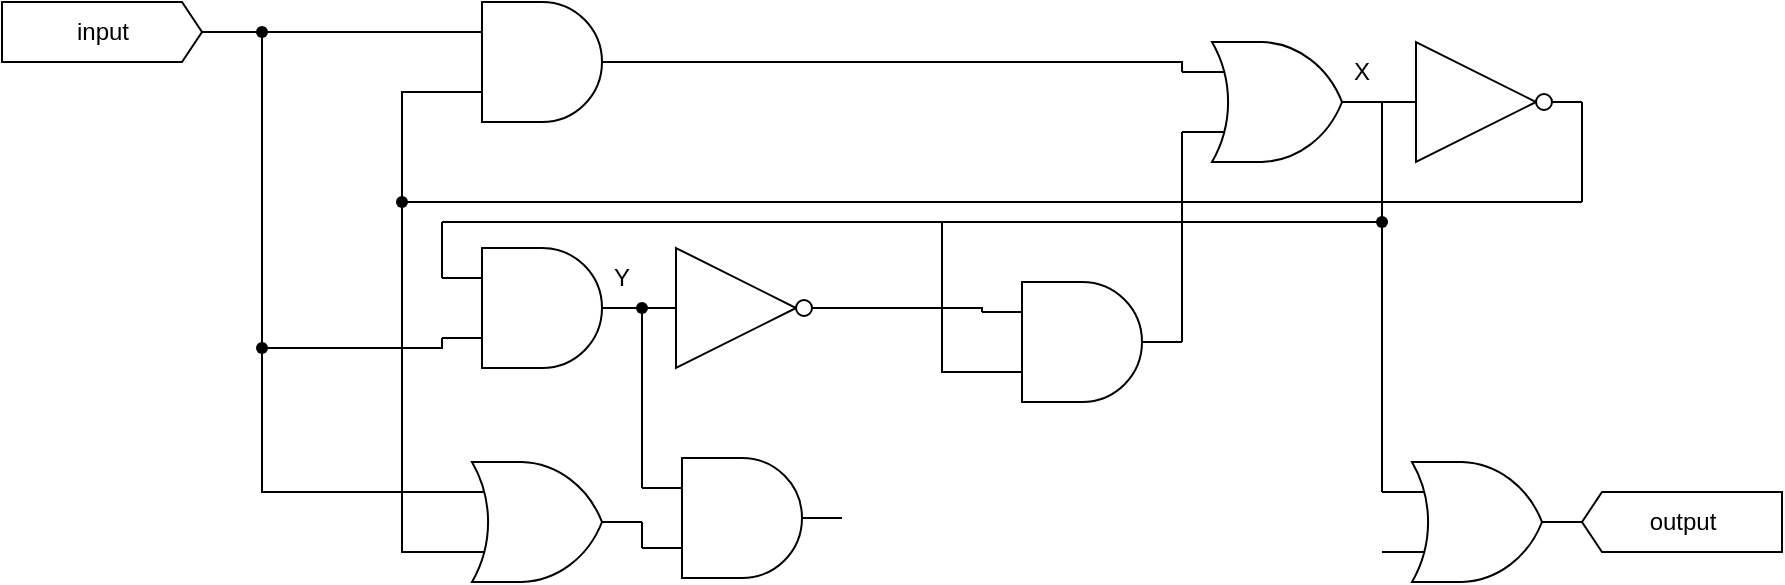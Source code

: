 <mxfile version="24.8.9">
  <diagram name="Page-1" id="rFQyy8-Wtrp8-1svVP6h">
    <mxGraphModel dx="819" dy="426" grid="1" gridSize="10" guides="1" tooltips="1" connect="1" arrows="1" fold="1" page="1" pageScale="1" pageWidth="827" pageHeight="1169" math="0" shadow="0">
      <root>
        <mxCell id="0" />
        <mxCell id="1" parent="0" />
        <mxCell id="YE5e00FKLMCy6GCT2mBF-1" value="" style="verticalLabelPosition=bottom;shadow=0;dashed=0;align=center;html=1;verticalAlign=top;shape=mxgraph.electrical.logic_gates.logic_gate;operation=and;direction=east;" vertex="1" parent="1">
          <mxGeometry x="350" y="80" width="100" height="60" as="geometry" />
        </mxCell>
        <mxCell id="YE5e00FKLMCy6GCT2mBF-6" value="input" style="html=1;shadow=0;dashed=0;align=center;verticalAlign=middle;shape=mxgraph.arrows2.arrow;dy=0;dx=10;notch=0;" vertex="1" parent="1">
          <mxGeometry x="130" y="80" width="100" height="30" as="geometry" />
        </mxCell>
        <mxCell id="YE5e00FKLMCy6GCT2mBF-7" value="output" style="html=1;shadow=0;dashed=0;align=center;verticalAlign=middle;shape=mxgraph.arrows2.arrow;dy=0;dx=10;notch=0;direction=west;" vertex="1" parent="1">
          <mxGeometry x="920" y="325" width="100" height="30" as="geometry" />
        </mxCell>
        <mxCell id="YE5e00FKLMCy6GCT2mBF-8" value="" style="verticalLabelPosition=bottom;shadow=0;dashed=0;align=center;html=1;verticalAlign=top;shape=mxgraph.electrical.logic_gates.logic_gate;operation=and;direction=east;" vertex="1" parent="1">
          <mxGeometry x="350" y="203" width="100" height="60" as="geometry" />
        </mxCell>
        <mxCell id="YE5e00FKLMCy6GCT2mBF-12" value="" style="endArrow=none;html=1;rounded=0;entryX=0;entryY=0.25;entryDx=0;entryDy=0;entryPerimeter=0;" edge="1" parent="1" source="YE5e00FKLMCy6GCT2mBF-17" target="YE5e00FKLMCy6GCT2mBF-1">
          <mxGeometry width="50" height="50" relative="1" as="geometry">
            <mxPoint x="265" y="95" as="sourcePoint" />
            <mxPoint x="410" y="190" as="targetPoint" />
          </mxGeometry>
        </mxCell>
        <mxCell id="YE5e00FKLMCy6GCT2mBF-13" value="" style="endArrow=none;html=1;rounded=0;exitDx=0;exitDy=0;exitPerimeter=0;" edge="1" parent="1" source="YE5e00FKLMCy6GCT2mBF-43">
          <mxGeometry width="50" height="50" relative="1" as="geometry">
            <mxPoint x="360" y="230" as="sourcePoint" />
            <mxPoint x="260" y="248" as="targetPoint" />
          </mxGeometry>
        </mxCell>
        <mxCell id="YE5e00FKLMCy6GCT2mBF-14" value="" style="endArrow=none;html=1;rounded=0;exitDx=0;exitDy=0;exitPerimeter=0;" edge="1" parent="1" target="YE5e00FKLMCy6GCT2mBF-17">
          <mxGeometry width="50" height="50" relative="1" as="geometry">
            <mxPoint x="260" y="243" as="sourcePoint" />
            <mxPoint x="259.75" y="100" as="targetPoint" />
            <Array as="points" />
          </mxGeometry>
        </mxCell>
        <mxCell id="YE5e00FKLMCy6GCT2mBF-16" value="" style="endArrow=none;html=1;rounded=0;exitX=1;exitY=0.5;exitDx=0;exitDy=0;exitPerimeter=0;" edge="1" parent="1" source="YE5e00FKLMCy6GCT2mBF-6">
          <mxGeometry width="50" height="50" relative="1" as="geometry">
            <mxPoint x="230" y="95" as="sourcePoint" />
            <mxPoint x="260" y="95" as="targetPoint" />
          </mxGeometry>
        </mxCell>
        <mxCell id="YE5e00FKLMCy6GCT2mBF-17" value="" style="shape=waypoint;sketch=0;fillStyle=solid;size=6;pointerEvents=1;points=[];fillColor=none;resizable=0;rotatable=0;perimeter=centerPerimeter;snapToPoint=1;" vertex="1" parent="1">
          <mxGeometry x="250" y="85" width="20" height="20" as="geometry" />
        </mxCell>
        <mxCell id="YE5e00FKLMCy6GCT2mBF-18" value="" style="verticalLabelPosition=bottom;shadow=0;dashed=0;align=center;html=1;verticalAlign=top;shape=mxgraph.electrical.logic_gates.logic_gate;operation=and;direction=east;" vertex="1" parent="1">
          <mxGeometry x="620" y="220" width="100" height="60" as="geometry" />
        </mxCell>
        <mxCell id="YE5e00FKLMCy6GCT2mBF-19" value="" style="verticalLabelPosition=bottom;shadow=0;dashed=0;align=center;html=1;verticalAlign=top;shape=mxgraph.electrical.logic_gates.logic_gate;operation=or;" vertex="1" parent="1">
          <mxGeometry x="720" y="100" width="100" height="60" as="geometry" />
        </mxCell>
        <mxCell id="YE5e00FKLMCy6GCT2mBF-21" value="" style="endArrow=none;html=1;rounded=0;entryX=0;entryY=0.25;entryDx=0;entryDy=0;entryPerimeter=0;exitX=1;exitY=0.5;exitDx=0;exitDy=0;exitPerimeter=0;" edge="1" parent="1" source="YE5e00FKLMCy6GCT2mBF-1" target="YE5e00FKLMCy6GCT2mBF-19">
          <mxGeometry width="50" height="50" relative="1" as="geometry">
            <mxPoint x="470" y="115" as="sourcePoint" />
            <mxPoint x="590" y="105" as="targetPoint" />
            <Array as="points">
              <mxPoint x="720" y="110" />
            </Array>
          </mxGeometry>
        </mxCell>
        <mxCell id="YE5e00FKLMCy6GCT2mBF-22" value="" style="endArrow=none;html=1;rounded=0;entryX=0;entryY=0.25;entryDx=0;entryDy=0;entryPerimeter=0;" edge="1" parent="1" target="YE5e00FKLMCy6GCT2mBF-8">
          <mxGeometry width="50" height="50" relative="1" as="geometry">
            <mxPoint x="350" y="190" as="sourcePoint" />
            <mxPoint x="270" y="258" as="targetPoint" />
          </mxGeometry>
        </mxCell>
        <mxCell id="YE5e00FKLMCy6GCT2mBF-23" value="" style="endArrow=none;html=1;rounded=0;" edge="1" parent="1">
          <mxGeometry width="50" height="50" relative="1" as="geometry">
            <mxPoint x="820" y="190" as="sourcePoint" />
            <mxPoint x="350" y="190" as="targetPoint" />
          </mxGeometry>
        </mxCell>
        <mxCell id="YE5e00FKLMCy6GCT2mBF-24" value="" style="endArrow=none;html=1;rounded=0;exitDx=0;exitDy=0;exitPerimeter=0;" edge="1" parent="1" source="YE5e00FKLMCy6GCT2mBF-60">
          <mxGeometry width="50" height="50" relative="1" as="geometry">
            <mxPoint x="820" y="160" as="sourcePoint" />
            <mxPoint x="820" y="190" as="targetPoint" />
          </mxGeometry>
        </mxCell>
        <mxCell id="YE5e00FKLMCy6GCT2mBF-25" value="X" style="text;strokeColor=none;align=center;fillColor=none;html=1;verticalAlign=middle;whiteSpace=wrap;rounded=0;" vertex="1" parent="1">
          <mxGeometry x="800" y="100" width="20" height="30" as="geometry" />
        </mxCell>
        <mxCell id="YE5e00FKLMCy6GCT2mBF-27" value="Y" style="text;strokeColor=none;align=center;fillColor=none;html=1;verticalAlign=middle;whiteSpace=wrap;rounded=0;" vertex="1" parent="1">
          <mxGeometry x="430" y="203" width="20" height="30" as="geometry" />
        </mxCell>
        <mxCell id="YE5e00FKLMCy6GCT2mBF-29" value="" style="verticalLabelPosition=bottom;shadow=0;dashed=0;align=center;html=1;verticalAlign=top;shape=mxgraph.electrical.logic_gates.inverter_2" vertex="1" parent="1">
          <mxGeometry x="820" y="100" width="100" height="60" as="geometry" />
        </mxCell>
        <mxCell id="YE5e00FKLMCy6GCT2mBF-30" value="" style="endArrow=none;html=1;rounded=0;exitX=1;exitY=0.5;exitDx=0;exitDy=0;exitPerimeter=0;" edge="1" parent="1">
          <mxGeometry width="50" height="50" relative="1" as="geometry">
            <mxPoint x="920" y="130" as="sourcePoint" />
            <mxPoint x="920" y="180" as="targetPoint" />
          </mxGeometry>
        </mxCell>
        <mxCell id="YE5e00FKLMCy6GCT2mBF-31" value="" style="endArrow=none;html=1;rounded=0;" edge="1" parent="1">
          <mxGeometry width="50" height="50" relative="1" as="geometry">
            <mxPoint x="920" y="180" as="sourcePoint" />
            <mxPoint x="330" y="180" as="targetPoint" />
          </mxGeometry>
        </mxCell>
        <mxCell id="YE5e00FKLMCy6GCT2mBF-34" value="" style="verticalLabelPosition=bottom;shadow=0;dashed=0;align=center;html=1;verticalAlign=top;shape=mxgraph.electrical.logic_gates.inverter_2" vertex="1" parent="1">
          <mxGeometry x="450" y="203" width="100" height="60" as="geometry" />
        </mxCell>
        <mxCell id="YE5e00FKLMCy6GCT2mBF-37" value="" style="endArrow=none;html=1;rounded=0;entryX=0;entryY=0.75;entryDx=0;entryDy=0;entryPerimeter=0;exitX=0;exitY=0.75;exitDx=0;exitDy=0;exitPerimeter=0;" edge="1" parent="1" target="YE5e00FKLMCy6GCT2mBF-1">
          <mxGeometry width="50" height="50" relative="1" as="geometry">
            <mxPoint x="350" y="355" as="sourcePoint" />
            <mxPoint x="560" y="243" as="targetPoint" />
            <Array as="points">
              <mxPoint x="330" y="355" />
              <mxPoint x="330" y="240" />
              <mxPoint x="330" y="125" />
            </Array>
          </mxGeometry>
        </mxCell>
        <mxCell id="YE5e00FKLMCy6GCT2mBF-38" value="" style="shape=waypoint;sketch=0;fillStyle=solid;size=6;pointerEvents=1;points=[];fillColor=none;resizable=0;rotatable=0;perimeter=centerPerimeter;snapToPoint=1;" vertex="1" parent="1">
          <mxGeometry x="320" y="170" width="20" height="20" as="geometry" />
        </mxCell>
        <mxCell id="YE5e00FKLMCy6GCT2mBF-39" value="" style="verticalLabelPosition=bottom;shadow=0;dashed=0;align=center;html=1;verticalAlign=top;shape=mxgraph.electrical.logic_gates.logic_gate;operation=or;" vertex="1" parent="1">
          <mxGeometry x="350" y="310" width="100" height="60" as="geometry" />
        </mxCell>
        <mxCell id="YE5e00FKLMCy6GCT2mBF-41" value="" style="endArrow=none;html=1;rounded=0;exitDx=0;exitDy=0;exitPerimeter=0;" edge="1" parent="1" source="YE5e00FKLMCy6GCT2mBF-43">
          <mxGeometry width="50" height="50" relative="1" as="geometry">
            <mxPoint x="350" y="325" as="sourcePoint" />
            <mxPoint x="260" y="243" as="targetPoint" />
            <Array as="points" />
          </mxGeometry>
        </mxCell>
        <mxCell id="YE5e00FKLMCy6GCT2mBF-44" value="" style="endArrow=none;html=1;rounded=0;exitX=0;exitY=0.25;exitDx=0;exitDy=0;exitPerimeter=0;" edge="1" parent="1" source="YE5e00FKLMCy6GCT2mBF-39" target="YE5e00FKLMCy6GCT2mBF-43">
          <mxGeometry width="50" height="50" relative="1" as="geometry">
            <mxPoint x="350" y="325" as="sourcePoint" />
            <mxPoint x="260" y="243" as="targetPoint" />
            <Array as="points">
              <mxPoint x="260" y="325" />
            </Array>
          </mxGeometry>
        </mxCell>
        <mxCell id="YE5e00FKLMCy6GCT2mBF-45" value="" style="endArrow=none;html=1;rounded=0;exitX=0;exitY=0.75;exitDx=0;exitDy=0;exitPerimeter=0;" edge="1" parent="1" source="YE5e00FKLMCy6GCT2mBF-8" target="YE5e00FKLMCy6GCT2mBF-43">
          <mxGeometry width="50" height="50" relative="1" as="geometry">
            <mxPoint x="350" y="248" as="sourcePoint" />
            <mxPoint x="260" y="248" as="targetPoint" />
            <Array as="points">
              <mxPoint x="350" y="253" />
            </Array>
          </mxGeometry>
        </mxCell>
        <mxCell id="YE5e00FKLMCy6GCT2mBF-43" value="" style="shape=waypoint;sketch=0;fillStyle=solid;size=6;pointerEvents=1;points=[];fillColor=none;resizable=0;rotatable=0;perimeter=centerPerimeter;snapToPoint=1;" vertex="1" parent="1">
          <mxGeometry x="250" y="243" width="20" height="20" as="geometry" />
        </mxCell>
        <mxCell id="YE5e00FKLMCy6GCT2mBF-46" value="" style="endArrow=none;html=1;rounded=0;exitX=0;exitY=0.75;exitDx=0;exitDy=0;exitPerimeter=0;entryX=1;entryY=0.5;entryDx=0;entryDy=0;entryPerimeter=0;" edge="1" parent="1" source="YE5e00FKLMCy6GCT2mBF-19" target="YE5e00FKLMCy6GCT2mBF-18">
          <mxGeometry width="50" height="50" relative="1" as="geometry">
            <mxPoint x="719" y="150" as="sourcePoint" />
            <mxPoint x="719.43" y="253" as="targetPoint" />
          </mxGeometry>
        </mxCell>
        <mxCell id="YE5e00FKLMCy6GCT2mBF-47" value="" style="endArrow=none;html=1;rounded=0;entryX=0;entryY=0.25;entryDx=0;entryDy=0;entryPerimeter=0;exitX=1;exitY=0.5;exitDx=0;exitDy=0;exitPerimeter=0;" edge="1" parent="1" source="YE5e00FKLMCy6GCT2mBF-34" target="YE5e00FKLMCy6GCT2mBF-18">
          <mxGeometry width="50" height="50" relative="1" as="geometry">
            <mxPoint x="560" y="232.6" as="sourcePoint" />
            <mxPoint x="650" y="232.6" as="targetPoint" />
            <Array as="points">
              <mxPoint x="620" y="233" />
            </Array>
          </mxGeometry>
        </mxCell>
        <mxCell id="YE5e00FKLMCy6GCT2mBF-48" value="" style="endArrow=none;html=1;rounded=0;entryX=0;entryY=0.75;entryDx=0;entryDy=0;entryPerimeter=0;" edge="1" parent="1" target="YE5e00FKLMCy6GCT2mBF-18">
          <mxGeometry width="50" height="50" relative="1" as="geometry">
            <mxPoint x="600" y="190" as="sourcePoint" />
            <mxPoint x="630" y="245" as="targetPoint" />
            <Array as="points">
              <mxPoint x="600" y="265" />
            </Array>
          </mxGeometry>
        </mxCell>
        <mxCell id="YE5e00FKLMCy6GCT2mBF-49" value="" style="verticalLabelPosition=bottom;shadow=0;dashed=0;align=center;html=1;verticalAlign=top;shape=mxgraph.electrical.logic_gates.logic_gate;operation=and;direction=east;" vertex="1" parent="1">
          <mxGeometry x="450" y="308" width="100" height="60" as="geometry" />
        </mxCell>
        <mxCell id="YE5e00FKLMCy6GCT2mBF-50" value="" style="endArrow=none;html=1;rounded=0;exitDx=0;exitDy=0;exitPerimeter=0;entryX=0;entryY=0.25;entryDx=0;entryDy=0;entryPerimeter=0;" edge="1" parent="1" source="YE5e00FKLMCy6GCT2mBF-58" target="YE5e00FKLMCy6GCT2mBF-49">
          <mxGeometry width="50" height="50" relative="1" as="geometry">
            <mxPoint x="449.6" y="233" as="sourcePoint" />
            <mxPoint x="450" y="310" as="targetPoint" />
          </mxGeometry>
        </mxCell>
        <mxCell id="YE5e00FKLMCy6GCT2mBF-55" value="" style="endArrow=none;html=1;rounded=0;exitX=1;exitY=0.5;exitDx=0;exitDy=0;exitPerimeter=0;entryX=0;entryY=0.75;entryDx=0;entryDy=0;entryPerimeter=0;" edge="1" parent="1" source="YE5e00FKLMCy6GCT2mBF-39" target="YE5e00FKLMCy6GCT2mBF-49">
          <mxGeometry width="50" height="50" relative="1" as="geometry">
            <mxPoint x="459.6" y="243" as="sourcePoint" />
            <mxPoint x="460" y="333" as="targetPoint" />
          </mxGeometry>
        </mxCell>
        <mxCell id="YE5e00FKLMCy6GCT2mBF-56" value="" style="verticalLabelPosition=bottom;shadow=0;dashed=0;align=center;html=1;verticalAlign=top;shape=mxgraph.electrical.logic_gates.logic_gate;operation=or;" vertex="1" parent="1">
          <mxGeometry x="820" y="310" width="100" height="60" as="geometry" />
        </mxCell>
        <mxCell id="YE5e00FKLMCy6GCT2mBF-57" value="" style="endArrow=none;html=1;rounded=0;exitX=1;exitY=0.5;exitDx=0;exitDy=0;exitPerimeter=0;entryX=0;entryY=0.25;entryDx=0;entryDy=0;entryPerimeter=0;" edge="1" parent="1" target="YE5e00FKLMCy6GCT2mBF-56">
          <mxGeometry width="50" height="50" relative="1" as="geometry">
            <mxPoint x="820" y="190" as="sourcePoint" />
            <mxPoint x="820" y="320" as="targetPoint" />
          </mxGeometry>
        </mxCell>
        <mxCell id="YE5e00FKLMCy6GCT2mBF-59" value="" style="endArrow=none;html=1;rounded=0;exitX=0;exitY=0.75;exitDx=0;exitDy=0;exitPerimeter=0;entryDx=0;entryDy=0;entryPerimeter=0;" edge="1" parent="1" target="YE5e00FKLMCy6GCT2mBF-58">
          <mxGeometry width="50" height="50" relative="1" as="geometry">
            <mxPoint x="449.6" y="233" as="sourcePoint" />
            <mxPoint x="450" y="323" as="targetPoint" />
          </mxGeometry>
        </mxCell>
        <mxCell id="YE5e00FKLMCy6GCT2mBF-58" value="" style="shape=waypoint;sketch=0;fillStyle=solid;size=6;pointerEvents=1;points=[];fillColor=none;resizable=0;rotatable=0;perimeter=centerPerimeter;snapToPoint=1;" vertex="1" parent="1">
          <mxGeometry x="440" y="223" width="20" height="20" as="geometry" />
        </mxCell>
        <mxCell id="YE5e00FKLMCy6GCT2mBF-62" value="" style="endArrow=none;html=1;rounded=0;exitX=1;exitY=0.5;exitDx=0;exitDy=0;exitPerimeter=0;" edge="1" parent="1" source="YE5e00FKLMCy6GCT2mBF-19" target="YE5e00FKLMCy6GCT2mBF-60">
          <mxGeometry width="50" height="50" relative="1" as="geometry">
            <mxPoint x="820" y="130" as="sourcePoint" />
            <mxPoint x="820" y="190" as="targetPoint" />
          </mxGeometry>
        </mxCell>
        <mxCell id="YE5e00FKLMCy6GCT2mBF-60" value="" style="shape=waypoint;sketch=0;fillStyle=solid;size=6;pointerEvents=1;points=[];fillColor=none;resizable=0;rotatable=0;perimeter=centerPerimeter;snapToPoint=1;" vertex="1" parent="1">
          <mxGeometry x="810" y="180" width="20" height="20" as="geometry" />
        </mxCell>
      </root>
    </mxGraphModel>
  </diagram>
</mxfile>
